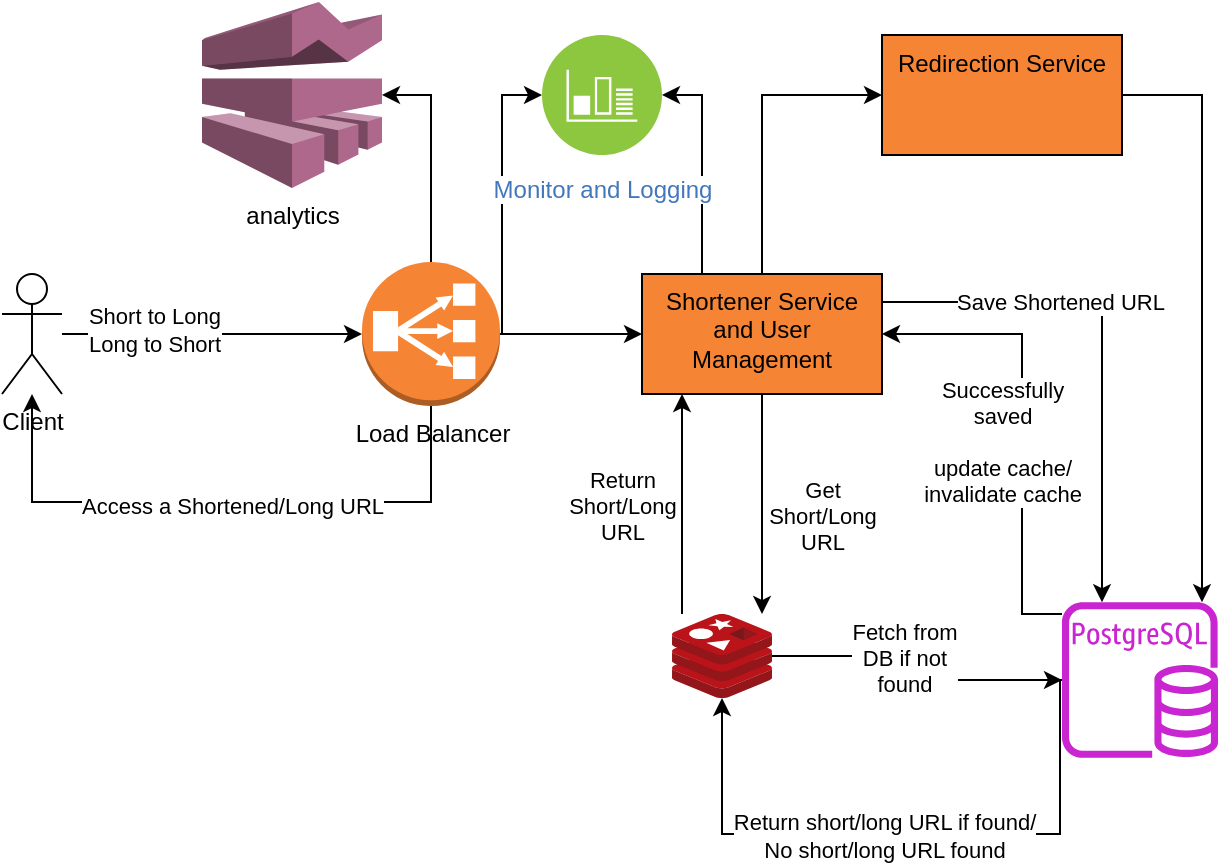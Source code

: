 <mxfile version="22.1.2" type="device">
  <diagram name="Page-1" id="1ADSPp04j1RqomWoMH9J">
    <mxGraphModel dx="737" dy="589" grid="1" gridSize="10" guides="1" tooltips="1" connect="1" arrows="1" fold="1" page="1" pageScale="1" pageWidth="827" pageHeight="1169" math="0" shadow="0">
      <root>
        <mxCell id="0" />
        <mxCell id="1" parent="0" />
        <mxCell id="IKpBupl-N04T0C11CDs5-5" value="" style="edgeStyle=orthogonalEdgeStyle;rounded=0;orthogonalLoop=1;jettySize=auto;html=1;" edge="1" parent="1" source="IKpBupl-N04T0C11CDs5-1" target="IKpBupl-N04T0C11CDs5-4">
          <mxGeometry relative="1" as="geometry" />
        </mxCell>
        <mxCell id="IKpBupl-N04T0C11CDs5-17" value="Short to Long&lt;br&gt;Long to Short" style="edgeLabel;html=1;align=center;verticalAlign=middle;resizable=0;points=[];" vertex="1" connectable="0" parent="IKpBupl-N04T0C11CDs5-5">
          <mxGeometry x="-0.384" y="2" relative="1" as="geometry">
            <mxPoint as="offset" />
          </mxGeometry>
        </mxCell>
        <mxCell id="IKpBupl-N04T0C11CDs5-1" value="Client" style="shape=umlActor;verticalLabelPosition=bottom;verticalAlign=top;html=1;outlineConnect=0;" vertex="1" parent="1">
          <mxGeometry x="130" y="186" width="30" height="60" as="geometry" />
        </mxCell>
        <mxCell id="IKpBupl-N04T0C11CDs5-13" value="" style="edgeStyle=orthogonalEdgeStyle;rounded=0;orthogonalLoop=1;jettySize=auto;html=1;" edge="1" parent="1" source="IKpBupl-N04T0C11CDs5-4" target="IKpBupl-N04T0C11CDs5-40">
          <mxGeometry relative="1" as="geometry" />
        </mxCell>
        <mxCell id="IKpBupl-N04T0C11CDs5-18" style="edgeStyle=orthogonalEdgeStyle;rounded=0;orthogonalLoop=1;jettySize=auto;html=1;exitX=0.5;exitY=1;exitDx=0;exitDy=0;exitPerimeter=0;" edge="1" parent="1" source="IKpBupl-N04T0C11CDs5-4" target="IKpBupl-N04T0C11CDs5-1">
          <mxGeometry relative="1" as="geometry">
            <Array as="points">
              <mxPoint x="345" y="300" />
              <mxPoint x="145" y="300" />
            </Array>
          </mxGeometry>
        </mxCell>
        <mxCell id="IKpBupl-N04T0C11CDs5-25" value="Access a Shortened/Long URL" style="edgeLabel;html=1;align=center;verticalAlign=middle;resizable=0;points=[];" vertex="1" connectable="0" parent="IKpBupl-N04T0C11CDs5-18">
          <mxGeometry x="-0.023" y="2" relative="1" as="geometry">
            <mxPoint as="offset" />
          </mxGeometry>
        </mxCell>
        <mxCell id="IKpBupl-N04T0C11CDs5-31" value="" style="edgeStyle=orthogonalEdgeStyle;rounded=0;orthogonalLoop=1;jettySize=auto;html=1;entryX=1;entryY=0.5;entryDx=0;entryDy=0;entryPerimeter=0;" edge="1" parent="1" source="IKpBupl-N04T0C11CDs5-4" target="IKpBupl-N04T0C11CDs5-32">
          <mxGeometry relative="1" as="geometry">
            <mxPoint x="344.5" y="94" as="targetPoint" />
          </mxGeometry>
        </mxCell>
        <mxCell id="IKpBupl-N04T0C11CDs5-35" style="edgeStyle=orthogonalEdgeStyle;rounded=0;orthogonalLoop=1;jettySize=auto;html=1;entryX=0;entryY=0.5;entryDx=0;entryDy=0;" edge="1" parent="1" source="IKpBupl-N04T0C11CDs5-4" target="IKpBupl-N04T0C11CDs5-36">
          <mxGeometry relative="1" as="geometry">
            <mxPoint x="440" y="90" as="targetPoint" />
            <Array as="points">
              <mxPoint x="380" y="216" />
              <mxPoint x="380" y="97" />
            </Array>
          </mxGeometry>
        </mxCell>
        <mxCell id="IKpBupl-N04T0C11CDs5-4" value="Load Balancer" style="outlineConnect=0;dashed=0;verticalLabelPosition=bottom;verticalAlign=top;align=center;html=1;shape=mxgraph.aws3.classic_load_balancer;fillColor=#F58534;gradientColor=none;" vertex="1" parent="1">
          <mxGeometry x="310" y="180" width="69" height="72" as="geometry" />
        </mxCell>
        <mxCell id="IKpBupl-N04T0C11CDs5-14" value="" style="edgeStyle=orthogonalEdgeStyle;rounded=0;orthogonalLoop=1;jettySize=auto;html=1;exitX=0.5;exitY=1;exitDx=0;exitDy=0;" edge="1" parent="1" source="IKpBupl-N04T0C11CDs5-40" target="IKpBupl-N04T0C11CDs5-11">
          <mxGeometry relative="1" as="geometry">
            <Array as="points">
              <mxPoint x="510" y="330" />
              <mxPoint x="510" y="330" />
            </Array>
          </mxGeometry>
        </mxCell>
        <mxCell id="IKpBupl-N04T0C11CDs5-20" value="Get&lt;br&gt;Short/Long&lt;br&gt;URL" style="edgeLabel;html=1;align=center;verticalAlign=middle;resizable=0;points=[];" vertex="1" connectable="0" parent="IKpBupl-N04T0C11CDs5-14">
          <mxGeometry x="0.078" relative="1" as="geometry">
            <mxPoint x="30" y="1" as="offset" />
          </mxGeometry>
        </mxCell>
        <mxCell id="IKpBupl-N04T0C11CDs5-16" style="edgeStyle=orthogonalEdgeStyle;rounded=0;orthogonalLoop=1;jettySize=auto;html=1;exitX=1;exitY=0.25;exitDx=0;exitDy=0;" edge="1" parent="1" source="IKpBupl-N04T0C11CDs5-40" target="IKpBupl-N04T0C11CDs5-12">
          <mxGeometry relative="1" as="geometry">
            <Array as="points">
              <mxPoint x="570" y="200" />
              <mxPoint x="680" y="200" />
            </Array>
          </mxGeometry>
        </mxCell>
        <mxCell id="IKpBupl-N04T0C11CDs5-26" value="Save Shortened URL" style="edgeLabel;html=1;align=center;verticalAlign=middle;resizable=0;points=[];" vertex="1" connectable="0" parent="IKpBupl-N04T0C11CDs5-16">
          <mxGeometry x="-0.311" relative="1" as="geometry">
            <mxPoint as="offset" />
          </mxGeometry>
        </mxCell>
        <mxCell id="IKpBupl-N04T0C11CDs5-37" style="edgeStyle=orthogonalEdgeStyle;rounded=0;orthogonalLoop=1;jettySize=auto;html=1;entryX=1;entryY=0.5;entryDx=0;entryDy=0;exitX=0.25;exitY=0;exitDx=0;exitDy=0;" edge="1" parent="1" source="IKpBupl-N04T0C11CDs5-40" target="IKpBupl-N04T0C11CDs5-36">
          <mxGeometry relative="1" as="geometry" />
        </mxCell>
        <mxCell id="IKpBupl-N04T0C11CDs5-15" value="" style="edgeStyle=orthogonalEdgeStyle;rounded=0;orthogonalLoop=1;jettySize=auto;html=1;" edge="1" parent="1" source="IKpBupl-N04T0C11CDs5-11" target="IKpBupl-N04T0C11CDs5-12">
          <mxGeometry relative="1" as="geometry" />
        </mxCell>
        <mxCell id="IKpBupl-N04T0C11CDs5-22" value="Fetch from&lt;br&gt;DB if not&lt;br&gt;found" style="edgeLabel;html=1;align=center;verticalAlign=middle;resizable=0;points=[];" vertex="1" connectable="0" parent="IKpBupl-N04T0C11CDs5-15">
          <mxGeometry x="-0.162" y="-1" relative="1" as="geometry">
            <mxPoint as="offset" />
          </mxGeometry>
        </mxCell>
        <mxCell id="IKpBupl-N04T0C11CDs5-19" style="edgeStyle=orthogonalEdgeStyle;rounded=0;orthogonalLoop=1;jettySize=auto;html=1;" edge="1" parent="1" source="IKpBupl-N04T0C11CDs5-11" target="IKpBupl-N04T0C11CDs5-40">
          <mxGeometry relative="1" as="geometry">
            <Array as="points">
              <mxPoint x="470" y="270" />
              <mxPoint x="470" y="270" />
            </Array>
          </mxGeometry>
        </mxCell>
        <mxCell id="IKpBupl-N04T0C11CDs5-21" value="Return&lt;br&gt;Short/Long &lt;br&gt;URL" style="edgeLabel;html=1;align=center;verticalAlign=middle;resizable=0;points=[];" vertex="1" connectable="0" parent="IKpBupl-N04T0C11CDs5-19">
          <mxGeometry x="-0.005" y="1" relative="1" as="geometry">
            <mxPoint x="-29" as="offset" />
          </mxGeometry>
        </mxCell>
        <mxCell id="IKpBupl-N04T0C11CDs5-11" value="" style="image;sketch=0;aspect=fixed;html=1;points=[];align=center;fontSize=12;image=img/lib/mscae/Cache_Redis_Product.svg;" vertex="1" parent="1">
          <mxGeometry x="465" y="356" width="50" height="42" as="geometry" />
        </mxCell>
        <mxCell id="IKpBupl-N04T0C11CDs5-23" style="edgeStyle=orthogonalEdgeStyle;rounded=0;orthogonalLoop=1;jettySize=auto;html=1;" edge="1" parent="1" source="IKpBupl-N04T0C11CDs5-12" target="IKpBupl-N04T0C11CDs5-11">
          <mxGeometry relative="1" as="geometry">
            <Array as="points">
              <mxPoint x="659" y="466" />
              <mxPoint x="490" y="466" />
            </Array>
          </mxGeometry>
        </mxCell>
        <mxCell id="IKpBupl-N04T0C11CDs5-24" value="Return short/long URL if found/&lt;br&gt;No short/long URL found" style="edgeLabel;html=1;align=center;verticalAlign=middle;resizable=0;points=[];" vertex="1" connectable="0" parent="IKpBupl-N04T0C11CDs5-23">
          <mxGeometry x="0.053" y="1" relative="1" as="geometry">
            <mxPoint as="offset" />
          </mxGeometry>
        </mxCell>
        <mxCell id="IKpBupl-N04T0C11CDs5-12" value="" style="sketch=0;outlineConnect=0;fontColor=#232F3E;gradientColor=none;fillColor=#C925D1;strokeColor=none;dashed=0;verticalLabelPosition=bottom;verticalAlign=top;align=center;html=1;fontSize=12;fontStyle=0;aspect=fixed;pointerEvents=1;shape=mxgraph.aws4.rds_postgresql_instance;" vertex="1" parent="1">
          <mxGeometry x="660" y="350" width="78" height="78" as="geometry" />
        </mxCell>
        <mxCell id="IKpBupl-N04T0C11CDs5-28" style="edgeStyle=orthogonalEdgeStyle;rounded=0;orthogonalLoop=1;jettySize=auto;html=1;entryX=1;entryY=0.5;entryDx=0;entryDy=0;" edge="1" parent="1" source="IKpBupl-N04T0C11CDs5-12" target="IKpBupl-N04T0C11CDs5-40">
          <mxGeometry relative="1" as="geometry">
            <Array as="points">
              <mxPoint x="640" y="356" />
              <mxPoint x="640" y="216" />
            </Array>
          </mxGeometry>
        </mxCell>
        <mxCell id="IKpBupl-N04T0C11CDs5-29" value="Successfully&lt;br&gt;saved&lt;br&gt;&lt;br&gt;update cache/&lt;br&gt;invalidate cache" style="edgeLabel;html=1;align=center;verticalAlign=middle;resizable=0;points=[];" vertex="1" connectable="0" parent="IKpBupl-N04T0C11CDs5-28">
          <mxGeometry x="-0.05" y="-1" relative="1" as="geometry">
            <mxPoint x="-11" y="3" as="offset" />
          </mxGeometry>
        </mxCell>
        <mxCell id="IKpBupl-N04T0C11CDs5-32" value="analytics" style="outlineConnect=0;dashed=0;verticalLabelPosition=bottom;verticalAlign=top;align=center;html=1;shape=mxgraph.aws3.mobile_analytics;fillColor=#AD688B;gradientColor=none;" vertex="1" parent="1">
          <mxGeometry x="230" y="50" width="90" height="93" as="geometry" />
        </mxCell>
        <mxCell id="IKpBupl-N04T0C11CDs5-36" value="Monitor and Logging" style="image;aspect=fixed;perimeter=ellipsePerimeter;html=1;align=center;shadow=0;dashed=0;fontColor=#4277BB;labelBackgroundColor=default;fontSize=12;spacingTop=3;image=img/lib/ibm/infrastructure/monitoring_logging.svg;" vertex="1" parent="1">
          <mxGeometry x="400" y="66.5" width="60" height="60" as="geometry" />
        </mxCell>
        <mxCell id="IKpBupl-N04T0C11CDs5-43" style="edgeStyle=orthogonalEdgeStyle;rounded=0;orthogonalLoop=1;jettySize=auto;html=1;entryX=0;entryY=0.5;entryDx=0;entryDy=0;" edge="1" parent="1" source="IKpBupl-N04T0C11CDs5-40" target="IKpBupl-N04T0C11CDs5-42">
          <mxGeometry relative="1" as="geometry" />
        </mxCell>
        <mxCell id="IKpBupl-N04T0C11CDs5-40" value="Shortener Service and User Management" style="whiteSpace=wrap;html=1;verticalAlign=top;fillColor=#F58534;dashed=0;gradientColor=none;" vertex="1" parent="1">
          <mxGeometry x="450" y="186" width="120" height="60" as="geometry" />
        </mxCell>
        <mxCell id="IKpBupl-N04T0C11CDs5-45" style="edgeStyle=orthogonalEdgeStyle;rounded=0;orthogonalLoop=1;jettySize=auto;html=1;" edge="1" parent="1" source="IKpBupl-N04T0C11CDs5-42" target="IKpBupl-N04T0C11CDs5-12">
          <mxGeometry relative="1" as="geometry">
            <Array as="points">
              <mxPoint x="730" y="97" />
            </Array>
          </mxGeometry>
        </mxCell>
        <mxCell id="IKpBupl-N04T0C11CDs5-42" value="Redirection Service" style="whiteSpace=wrap;html=1;verticalAlign=top;fillColor=#F58534;dashed=0;gradientColor=none;" vertex="1" parent="1">
          <mxGeometry x="570" y="66.5" width="120" height="60" as="geometry" />
        </mxCell>
      </root>
    </mxGraphModel>
  </diagram>
</mxfile>
